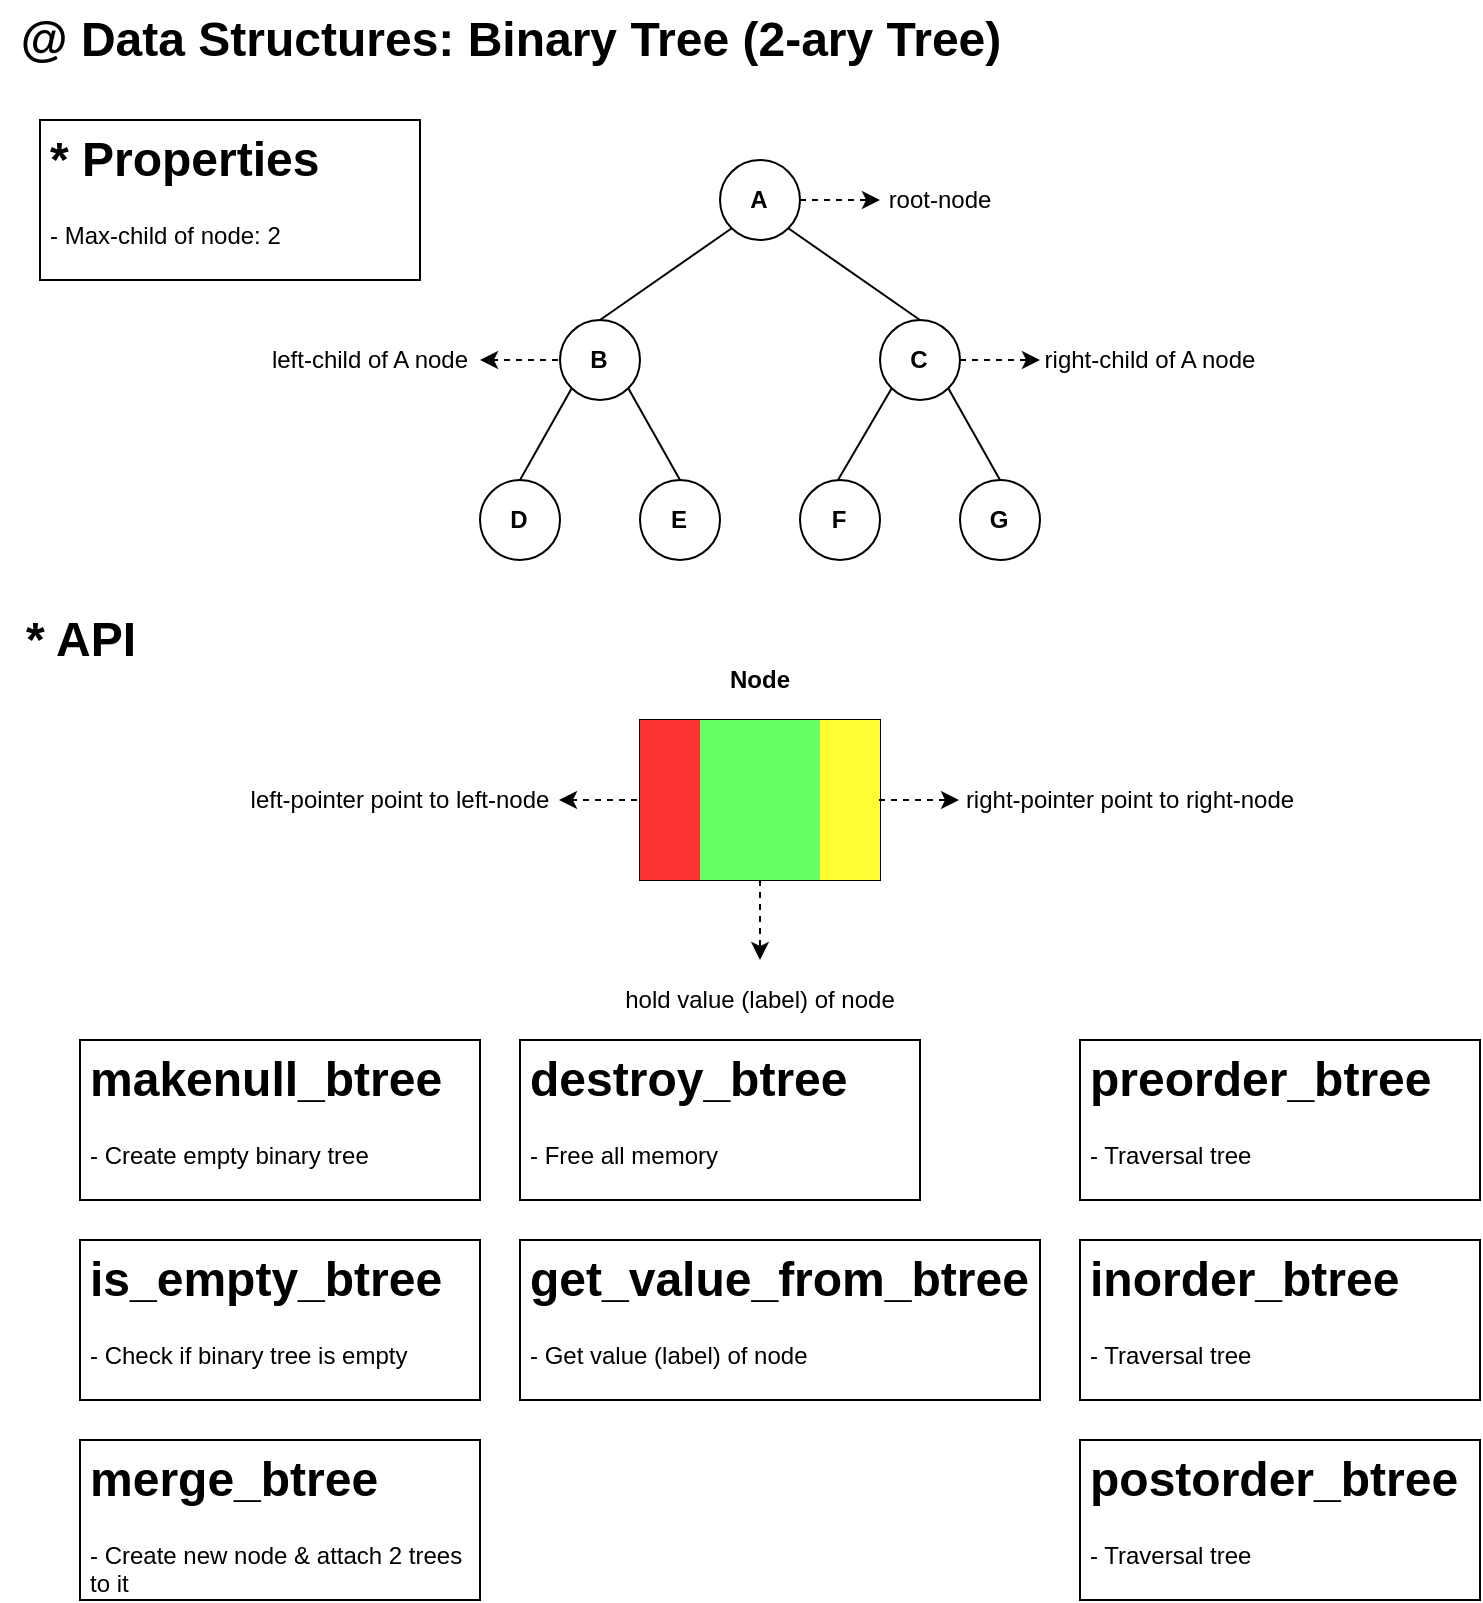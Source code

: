 <mxfile version="12.2.2" type="device" pages="1"><diagram id="k8AOUBpEndZCJEnfiSRC" name="Page-1"><mxGraphModel dx="800" dy="490" grid="1" gridSize="10" guides="1" tooltips="1" connect="1" arrows="1" fold="1" page="1" pageScale="1" pageWidth="827" pageHeight="1169" math="0" shadow="0"><root><mxCell id="0"/><mxCell id="1" parent="0"/><mxCell id="9SzLmCQYCNC7XsDIWsou-1" value="@ Data Structures: Binary Tree (2-ary Tree)" style="text;strokeColor=none;fillColor=none;html=1;fontSize=24;fontStyle=1;verticalAlign=middle;align=center;" parent="1" vertex="1"><mxGeometry width="510" height="40" as="geometry"/></mxCell><mxCell id="9SzLmCQYCNC7XsDIWsou-13" value="" style="group" parent="1" vertex="1" connectable="0"><mxGeometry x="360" y="80" width="40" height="40" as="geometry"/></mxCell><mxCell id="9SzLmCQYCNC7XsDIWsou-5" value="" style="group" parent="9SzLmCQYCNC7XsDIWsou-13" vertex="1" connectable="0"><mxGeometry width="40" height="40" as="geometry"/></mxCell><mxCell id="9SzLmCQYCNC7XsDIWsou-15" value="" style="group" parent="9SzLmCQYCNC7XsDIWsou-5" vertex="1" connectable="0"><mxGeometry width="40" height="40" as="geometry"/></mxCell><mxCell id="9SzLmCQYCNC7XsDIWsou-2" value="" style="ellipse;whiteSpace=wrap;html=1;aspect=fixed;" parent="9SzLmCQYCNC7XsDIWsou-15" vertex="1"><mxGeometry width="40" height="40" as="geometry"/></mxCell><mxCell id="9SzLmCQYCNC7XsDIWsou-3" value="&lt;b&gt;A&lt;/b&gt;" style="text;html=1;strokeColor=none;fillColor=none;align=center;verticalAlign=middle;whiteSpace=wrap;rounded=0;" parent="9SzLmCQYCNC7XsDIWsou-15" vertex="1"><mxGeometry x="9" y="10" width="21" height="20" as="geometry"/></mxCell><mxCell id="9SzLmCQYCNC7XsDIWsou-16" value="" style="group" parent="1" vertex="1" connectable="0"><mxGeometry x="240" y="160" width="40" height="40" as="geometry"/></mxCell><mxCell id="9SzLmCQYCNC7XsDIWsou-17" value="" style="group" parent="9SzLmCQYCNC7XsDIWsou-16" vertex="1" connectable="0"><mxGeometry x="40" width="40" height="40" as="geometry"/></mxCell><mxCell id="9SzLmCQYCNC7XsDIWsou-18" value="" style="group" parent="9SzLmCQYCNC7XsDIWsou-17" vertex="1" connectable="0"><mxGeometry width="40" height="40" as="geometry"/></mxCell><mxCell id="9SzLmCQYCNC7XsDIWsou-19" value="" style="ellipse;whiteSpace=wrap;html=1;aspect=fixed;" parent="9SzLmCQYCNC7XsDIWsou-18" vertex="1"><mxGeometry width="40" height="40" as="geometry"/></mxCell><mxCell id="9SzLmCQYCNC7XsDIWsou-20" value="&lt;b&gt;B&lt;/b&gt;" style="text;html=1;strokeColor=none;fillColor=none;align=center;verticalAlign=middle;whiteSpace=wrap;rounded=0;" parent="9SzLmCQYCNC7XsDIWsou-18" vertex="1"><mxGeometry x="9" y="10" width="21" height="20" as="geometry"/></mxCell><mxCell id="9SzLmCQYCNC7XsDIWsou-61" value="" style="endArrow=classic;html=1;dashed=1;" parent="9SzLmCQYCNC7XsDIWsou-16" edge="1"><mxGeometry width="50" height="50" relative="1" as="geometry"><mxPoint x="39" y="20" as="sourcePoint"/><mxPoint y="20" as="targetPoint"/></mxGeometry></mxCell><mxCell id="9SzLmCQYCNC7XsDIWsou-22" value="" style="group" parent="1" vertex="1" connectable="0"><mxGeometry x="480" y="160" width="40" height="40" as="geometry"/></mxCell><mxCell id="9SzLmCQYCNC7XsDIWsou-27" value="" style="group" parent="1" vertex="1" connectable="0"><mxGeometry x="240" y="240" width="40" height="40" as="geometry"/></mxCell><mxCell id="9SzLmCQYCNC7XsDIWsou-28" value="" style="ellipse;whiteSpace=wrap;html=1;aspect=fixed;" parent="9SzLmCQYCNC7XsDIWsou-27" vertex="1"><mxGeometry width="40" height="40" as="geometry"/></mxCell><mxCell id="9SzLmCQYCNC7XsDIWsou-29" value="&lt;b&gt;D&lt;/b&gt;" style="text;html=1;strokeColor=none;fillColor=none;align=center;verticalAlign=middle;whiteSpace=wrap;rounded=0;" parent="9SzLmCQYCNC7XsDIWsou-27" vertex="1"><mxGeometry x="9" y="10" width="21" height="20" as="geometry"/></mxCell><mxCell id="9SzLmCQYCNC7XsDIWsou-30" value="" style="group" parent="1" vertex="1" connectable="0"><mxGeometry x="320" y="240" width="40" height="40" as="geometry"/></mxCell><mxCell id="9SzLmCQYCNC7XsDIWsou-31" value="" style="group" parent="9SzLmCQYCNC7XsDIWsou-30" vertex="1" connectable="0"><mxGeometry width="40" height="40" as="geometry"/></mxCell><mxCell id="9SzLmCQYCNC7XsDIWsou-32" value="" style="group" parent="9SzLmCQYCNC7XsDIWsou-31" vertex="1" connectable="0"><mxGeometry width="40" height="40" as="geometry"/></mxCell><mxCell id="9SzLmCQYCNC7XsDIWsou-33" value="" style="ellipse;whiteSpace=wrap;html=1;aspect=fixed;" parent="9SzLmCQYCNC7XsDIWsou-32" vertex="1"><mxGeometry width="40" height="40" as="geometry"/></mxCell><mxCell id="9SzLmCQYCNC7XsDIWsou-34" value="&lt;b&gt;E&lt;/b&gt;" style="text;html=1;strokeColor=none;fillColor=none;align=center;verticalAlign=middle;whiteSpace=wrap;rounded=0;" parent="9SzLmCQYCNC7XsDIWsou-32" vertex="1"><mxGeometry x="9" y="10" width="21" height="20" as="geometry"/></mxCell><mxCell id="9SzLmCQYCNC7XsDIWsou-35" value="" style="group" parent="1" vertex="1" connectable="0"><mxGeometry x="400" y="240" width="40" height="40" as="geometry"/></mxCell><mxCell id="9SzLmCQYCNC7XsDIWsou-36" value="" style="group" parent="9SzLmCQYCNC7XsDIWsou-35" vertex="1" connectable="0"><mxGeometry width="40" height="40" as="geometry"/></mxCell><mxCell id="9SzLmCQYCNC7XsDIWsou-37" value="" style="group" parent="9SzLmCQYCNC7XsDIWsou-36" vertex="1" connectable="0"><mxGeometry width="40" height="40" as="geometry"/></mxCell><mxCell id="9SzLmCQYCNC7XsDIWsou-38" value="" style="ellipse;whiteSpace=wrap;html=1;aspect=fixed;" parent="9SzLmCQYCNC7XsDIWsou-37" vertex="1"><mxGeometry width="40" height="40" as="geometry"/></mxCell><mxCell id="9SzLmCQYCNC7XsDIWsou-39" value="&lt;b&gt;F&lt;/b&gt;" style="text;html=1;strokeColor=none;fillColor=none;align=center;verticalAlign=middle;whiteSpace=wrap;rounded=0;" parent="9SzLmCQYCNC7XsDIWsou-37" vertex="1"><mxGeometry x="9" y="10" width="21" height="20" as="geometry"/></mxCell><mxCell id="9SzLmCQYCNC7XsDIWsou-40" value="" style="group" parent="1" vertex="1" connectable="0"><mxGeometry x="480" y="240" width="40" height="40" as="geometry"/></mxCell><mxCell id="9SzLmCQYCNC7XsDIWsou-41" value="" style="group" parent="9SzLmCQYCNC7XsDIWsou-40" vertex="1" connectable="0"><mxGeometry width="40" height="40" as="geometry"/></mxCell><mxCell id="9SzLmCQYCNC7XsDIWsou-42" value="" style="group" parent="9SzLmCQYCNC7XsDIWsou-41" vertex="1" connectable="0"><mxGeometry width="40" height="40" as="geometry"/></mxCell><mxCell id="9SzLmCQYCNC7XsDIWsou-43" value="" style="ellipse;whiteSpace=wrap;html=1;aspect=fixed;" parent="9SzLmCQYCNC7XsDIWsou-42" vertex="1"><mxGeometry width="40" height="40" as="geometry"/></mxCell><mxCell id="9SzLmCQYCNC7XsDIWsou-44" value="&lt;b&gt;G&lt;/b&gt;" style="text;html=1;strokeColor=none;fillColor=none;align=center;verticalAlign=middle;whiteSpace=wrap;rounded=0;" parent="9SzLmCQYCNC7XsDIWsou-42" vertex="1"><mxGeometry x="9" y="10" width="21" height="20" as="geometry"/></mxCell><mxCell id="9SzLmCQYCNC7XsDIWsou-45" value="" style="endArrow=none;html=1;exitX=0.5;exitY=0;exitDx=0;exitDy=0;entryX=0;entryY=1;entryDx=0;entryDy=0;" parent="1" source="9SzLmCQYCNC7XsDIWsou-19" target="9SzLmCQYCNC7XsDIWsou-2" edge="1"><mxGeometry width="50" height="50" relative="1" as="geometry"><mxPoint x="318" y="174" as="sourcePoint"/><mxPoint x="379" y="120" as="targetPoint"/></mxGeometry></mxCell><mxCell id="9SzLmCQYCNC7XsDIWsou-46" value="" style="endArrow=none;html=1;exitX=1;exitY=1;exitDx=0;exitDy=0;entryX=0.5;entryY=0;entryDx=0;entryDy=0;" parent="1" source="9SzLmCQYCNC7XsDIWsou-2" target="9SzLmCQYCNC7XsDIWsou-25" edge="1"><mxGeometry width="50" height="50" relative="1" as="geometry"><mxPoint x="380" y="120" as="sourcePoint"/><mxPoint x="443" y="171" as="targetPoint"/></mxGeometry></mxCell><mxCell id="9SzLmCQYCNC7XsDIWsou-47" value="" style="endArrow=none;html=1;exitX=0.5;exitY=0;exitDx=0;exitDy=0;entryX=0;entryY=1;entryDx=0;entryDy=0;" parent="1" source="9SzLmCQYCNC7XsDIWsou-28" target="9SzLmCQYCNC7XsDIWsou-19" edge="1"><mxGeometry width="50" height="50" relative="1" as="geometry"><mxPoint x="179.5" y="240" as="sourcePoint"/><mxPoint x="298.5" y="200" as="targetPoint"/></mxGeometry></mxCell><mxCell id="9SzLmCQYCNC7XsDIWsou-48" value="" style="endArrow=none;html=1;entryX=0.5;entryY=0;entryDx=0;entryDy=0;exitX=1;exitY=1;exitDx=0;exitDy=0;" parent="1" source="9SzLmCQYCNC7XsDIWsou-19" target="9SzLmCQYCNC7XsDIWsou-33" edge="1"><mxGeometry width="50" height="50" relative="1" as="geometry"><mxPoint x="300" y="200" as="sourcePoint"/><mxPoint x="339.5" y="160" as="targetPoint"/></mxGeometry></mxCell><mxCell id="9SzLmCQYCNC7XsDIWsou-49" value="" style="endArrow=none;html=1;exitX=1;exitY=1;exitDx=0;exitDy=0;entryX=0.5;entryY=0;entryDx=0;entryDy=0;" parent="1" source="9SzLmCQYCNC7XsDIWsou-25" target="9SzLmCQYCNC7XsDIWsou-43" edge="1"><mxGeometry width="50" height="50" relative="1" as="geometry"><mxPoint x="460" y="200" as="sourcePoint"/><mxPoint x="541" y="240" as="targetPoint"/></mxGeometry></mxCell><mxCell id="9SzLmCQYCNC7XsDIWsou-51" value="" style="endArrow=none;html=1;exitX=0.5;exitY=0;exitDx=0;exitDy=0;entryX=0;entryY=1;entryDx=0;entryDy=0;" parent="1" target="9SzLmCQYCNC7XsDIWsou-25" edge="1"><mxGeometry width="50" height="50" relative="1" as="geometry"><mxPoint x="419" y="240" as="sourcePoint"/><mxPoint x="499.5" y="200" as="targetPoint"/></mxGeometry></mxCell><mxCell id="9SzLmCQYCNC7XsDIWsou-25" value="" style="ellipse;whiteSpace=wrap;html=1;aspect=fixed;" parent="1" vertex="1"><mxGeometry x="440" y="160" width="40" height="40" as="geometry"/></mxCell><mxCell id="9SzLmCQYCNC7XsDIWsou-26" value="&lt;b&gt;C&lt;/b&gt;" style="text;html=1;strokeColor=none;fillColor=none;align=center;verticalAlign=middle;whiteSpace=wrap;rounded=0;" parent="1" vertex="1"><mxGeometry x="449" y="170" width="21" height="20" as="geometry"/></mxCell><mxCell id="9SzLmCQYCNC7XsDIWsou-53" value="" style="endArrow=classic;html=1;dashed=1;" parent="1" target="9SzLmCQYCNC7XsDIWsou-54" edge="1"><mxGeometry width="50" height="50" relative="1" as="geometry"><mxPoint x="400" y="100" as="sourcePoint"/><mxPoint x="440" y="100" as="targetPoint"/></mxGeometry></mxCell><mxCell id="9SzLmCQYCNC7XsDIWsou-54" value="root-node" style="text;html=1;strokeColor=none;fillColor=none;align=center;verticalAlign=middle;whiteSpace=wrap;rounded=0;" parent="1" vertex="1"><mxGeometry x="440" y="90" width="60" height="20" as="geometry"/></mxCell><mxCell id="9SzLmCQYCNC7XsDIWsou-55" value="" style="endArrow=classic;html=1;dashed=1;" parent="1" target="9SzLmCQYCNC7XsDIWsou-56" edge="1"><mxGeometry width="50" height="50" relative="1" as="geometry"><mxPoint x="480" y="180" as="sourcePoint"/><mxPoint x="520" y="180" as="targetPoint"/></mxGeometry></mxCell><mxCell id="9SzLmCQYCNC7XsDIWsou-56" value="right-child of A node" style="text;html=1;strokeColor=none;fillColor=none;align=center;verticalAlign=middle;whiteSpace=wrap;rounded=0;" parent="1" vertex="1"><mxGeometry x="520" y="170" width="110" height="20" as="geometry"/></mxCell><mxCell id="9SzLmCQYCNC7XsDIWsou-62" value="left-child of A node" style="text;html=1;strokeColor=none;fillColor=none;align=center;verticalAlign=middle;whiteSpace=wrap;rounded=0;" parent="1" vertex="1"><mxGeometry x="130" y="170" width="110" height="20" as="geometry"/></mxCell><mxCell id="9SzLmCQYCNC7XsDIWsou-63" value="&lt;h1&gt;* Properties&lt;/h1&gt;&lt;p&gt;- Max-child of node: 2&lt;/p&gt;" style="text;html=1;strokeColor=#000000;fillColor=none;spacing=5;spacingTop=-20;whiteSpace=wrap;overflow=hidden;rounded=0;" parent="1" vertex="1"><mxGeometry x="20" y="60" width="190" height="80" as="geometry"/></mxCell><mxCell id="9SzLmCQYCNC7XsDIWsou-64" value="* API" style="text;strokeColor=none;fillColor=none;html=1;fontSize=24;fontStyle=1;verticalAlign=middle;align=center;" parent="1" vertex="1"><mxGeometry y="300" width="80" height="40" as="geometry"/></mxCell><mxCell id="9SzLmCQYCNC7XsDIWsou-65" value="" style="rounded=0;whiteSpace=wrap;html=1;strokeColor=#000000;fillColor=none;" parent="1" vertex="1"><mxGeometry x="320" y="360" width="120" height="80" as="geometry"/></mxCell><mxCell id="9SzLmCQYCNC7XsDIWsou-66" value="&lt;b&gt;Node&lt;/b&gt;" style="text;html=1;strokeColor=none;fillColor=none;align=center;verticalAlign=middle;whiteSpace=wrap;rounded=0;" parent="1" vertex="1"><mxGeometry x="355" y="330" width="50" height="20" as="geometry"/></mxCell><mxCell id="9SzLmCQYCNC7XsDIWsou-69" value="" style="rounded=0;whiteSpace=wrap;html=1;strokeColor=none;fillColor=#66FF66;" parent="1" vertex="1"><mxGeometry x="350" y="360" width="60" height="80" as="geometry"/></mxCell><mxCell id="9SzLmCQYCNC7XsDIWsou-71" value="" style="rounded=0;whiteSpace=wrap;html=1;strokeColor=none;fillColor=#FF3333;" parent="1" vertex="1"><mxGeometry x="320" y="360" width="30" height="80" as="geometry"/></mxCell><mxCell id="9SzLmCQYCNC7XsDIWsou-72" value="" style="rounded=0;whiteSpace=wrap;html=1;strokeColor=none;fillColor=#FFFF33;" parent="1" vertex="1"><mxGeometry x="410" y="360" width="30" height="80" as="geometry"/></mxCell><mxCell id="9SzLmCQYCNC7XsDIWsou-73" value="left-pointer point to left-node" style="text;html=1;strokeColor=none;fillColor=none;align=center;verticalAlign=middle;whiteSpace=wrap;rounded=0;" parent="1" vertex="1"><mxGeometry x="120" y="380" width="160" height="40" as="geometry"/></mxCell><mxCell id="9SzLmCQYCNC7XsDIWsou-74" value="" style="group" parent="1" vertex="1" connectable="0"><mxGeometry x="279.5" y="380" width="40" height="40" as="geometry"/></mxCell><mxCell id="9SzLmCQYCNC7XsDIWsou-79" value="" style="endArrow=classic;html=1;dashed=1;" parent="9SzLmCQYCNC7XsDIWsou-74" edge="1"><mxGeometry width="50" height="50" relative="1" as="geometry"><mxPoint x="39" y="20" as="sourcePoint"/><mxPoint y="20" as="targetPoint"/></mxGeometry></mxCell><mxCell id="9SzLmCQYCNC7XsDIWsou-82" value="" style="endArrow=classic;html=1;dashed=1;" parent="1" edge="1"><mxGeometry width="50" height="50" relative="1" as="geometry"><mxPoint x="439.5" y="400" as="sourcePoint"/><mxPoint x="479.5" y="400" as="targetPoint"/></mxGeometry></mxCell><mxCell id="9SzLmCQYCNC7XsDIWsou-83" value="right-pointer point to right-node" style="text;html=1;strokeColor=none;fillColor=none;align=center;verticalAlign=middle;whiteSpace=wrap;rounded=0;" parent="1" vertex="1"><mxGeometry x="480" y="380" width="170" height="40" as="geometry"/></mxCell><mxCell id="9SzLmCQYCNC7XsDIWsou-84" value="" style="endArrow=classic;html=1;dashed=1;exitX=0.5;exitY=1;exitDx=0;exitDy=0;" parent="1" source="9SzLmCQYCNC7XsDIWsou-69" edge="1"><mxGeometry width="50" height="50" relative="1" as="geometry"><mxPoint x="369" y="470" as="sourcePoint"/><mxPoint x="380" y="480" as="targetPoint"/></mxGeometry></mxCell><mxCell id="9SzLmCQYCNC7XsDIWsou-85" value="hold value (label) of node" style="text;html=1;strokeColor=none;fillColor=none;align=center;verticalAlign=middle;whiteSpace=wrap;rounded=0;" parent="1" vertex="1"><mxGeometry x="310" y="480" width="140" height="40" as="geometry"/></mxCell><mxCell id="9SzLmCQYCNC7XsDIWsou-86" value="&lt;h1&gt;makenull_btree&lt;/h1&gt;&lt;p&gt;- Create empty binary tree&lt;/p&gt;" style="text;html=1;strokeColor=#000000;fillColor=none;spacing=5;spacingTop=-20;whiteSpace=wrap;overflow=hidden;rounded=0;" parent="1" vertex="1"><mxGeometry x="40" y="520" width="200" height="80" as="geometry"/></mxCell><mxCell id="9SzLmCQYCNC7XsDIWsou-87" value="&lt;h1&gt;is_empty_btree&lt;/h1&gt;&lt;p&gt;- Check if binary tree is empty&lt;/p&gt;" style="text;html=1;strokeColor=#000000;fillColor=none;spacing=5;spacingTop=-20;whiteSpace=wrap;overflow=hidden;rounded=0;" parent="1" vertex="1"><mxGeometry x="40" y="620" width="200" height="80" as="geometry"/></mxCell><mxCell id="9SzLmCQYCNC7XsDIWsou-88" value="&lt;h1&gt;merge_btree&lt;/h1&gt;&lt;p&gt;- Create new node &amp;amp; attach 2 trees to it&lt;/p&gt;" style="text;html=1;strokeColor=#000000;fillColor=none;spacing=5;spacingTop=-20;whiteSpace=wrap;overflow=hidden;rounded=0;" parent="1" vertex="1"><mxGeometry x="40" y="720" width="200" height="80" as="geometry"/></mxCell><mxCell id="9SzLmCQYCNC7XsDIWsou-89" value="&lt;h1&gt;preorder_btree&lt;/h1&gt;&lt;p&gt;- Traversal tree&lt;/p&gt;" style="text;html=1;strokeColor=#000000;fillColor=none;spacing=5;spacingTop=-20;whiteSpace=wrap;overflow=hidden;rounded=0;" parent="1" vertex="1"><mxGeometry x="540" y="520" width="200" height="80" as="geometry"/></mxCell><mxCell id="9SzLmCQYCNC7XsDIWsou-90" value="&lt;h1&gt;inorder_btree&lt;/h1&gt;&lt;p&gt;- Traversal tree&lt;/p&gt;" style="text;html=1;strokeColor=#000000;fillColor=none;spacing=5;spacingTop=-20;whiteSpace=wrap;overflow=hidden;rounded=0;" parent="1" vertex="1"><mxGeometry x="540" y="620" width="200" height="80" as="geometry"/></mxCell><mxCell id="9SzLmCQYCNC7XsDIWsou-91" value="&lt;h1&gt;postorder_btree&lt;/h1&gt;&lt;p&gt;- Traversal tree&lt;/p&gt;" style="text;html=1;strokeColor=#000000;fillColor=none;spacing=5;spacingTop=-20;whiteSpace=wrap;overflow=hidden;rounded=0;" parent="1" vertex="1"><mxGeometry x="540" y="720" width="200" height="80" as="geometry"/></mxCell><mxCell id="9SzLmCQYCNC7XsDIWsou-92" value="&lt;h1&gt;destroy_btree&lt;/h1&gt;&lt;p&gt;- Free all memory&lt;/p&gt;" style="text;html=1;strokeColor=#000000;fillColor=none;spacing=5;spacingTop=-20;whiteSpace=wrap;overflow=hidden;rounded=0;" parent="1" vertex="1"><mxGeometry x="260" y="520" width="200" height="80" as="geometry"/></mxCell><mxCell id="9SzLmCQYCNC7XsDIWsou-93" value="&lt;h1&gt;get_value_from_btree&lt;/h1&gt;&lt;p&gt;- Get value (label) of node&lt;/p&gt;" style="text;html=1;strokeColor=#000000;fillColor=none;spacing=5;spacingTop=-20;whiteSpace=wrap;overflow=hidden;rounded=0;" parent="1" vertex="1"><mxGeometry x="260" y="620" width="260" height="80" as="geometry"/></mxCell></root></mxGraphModel></diagram></mxfile>